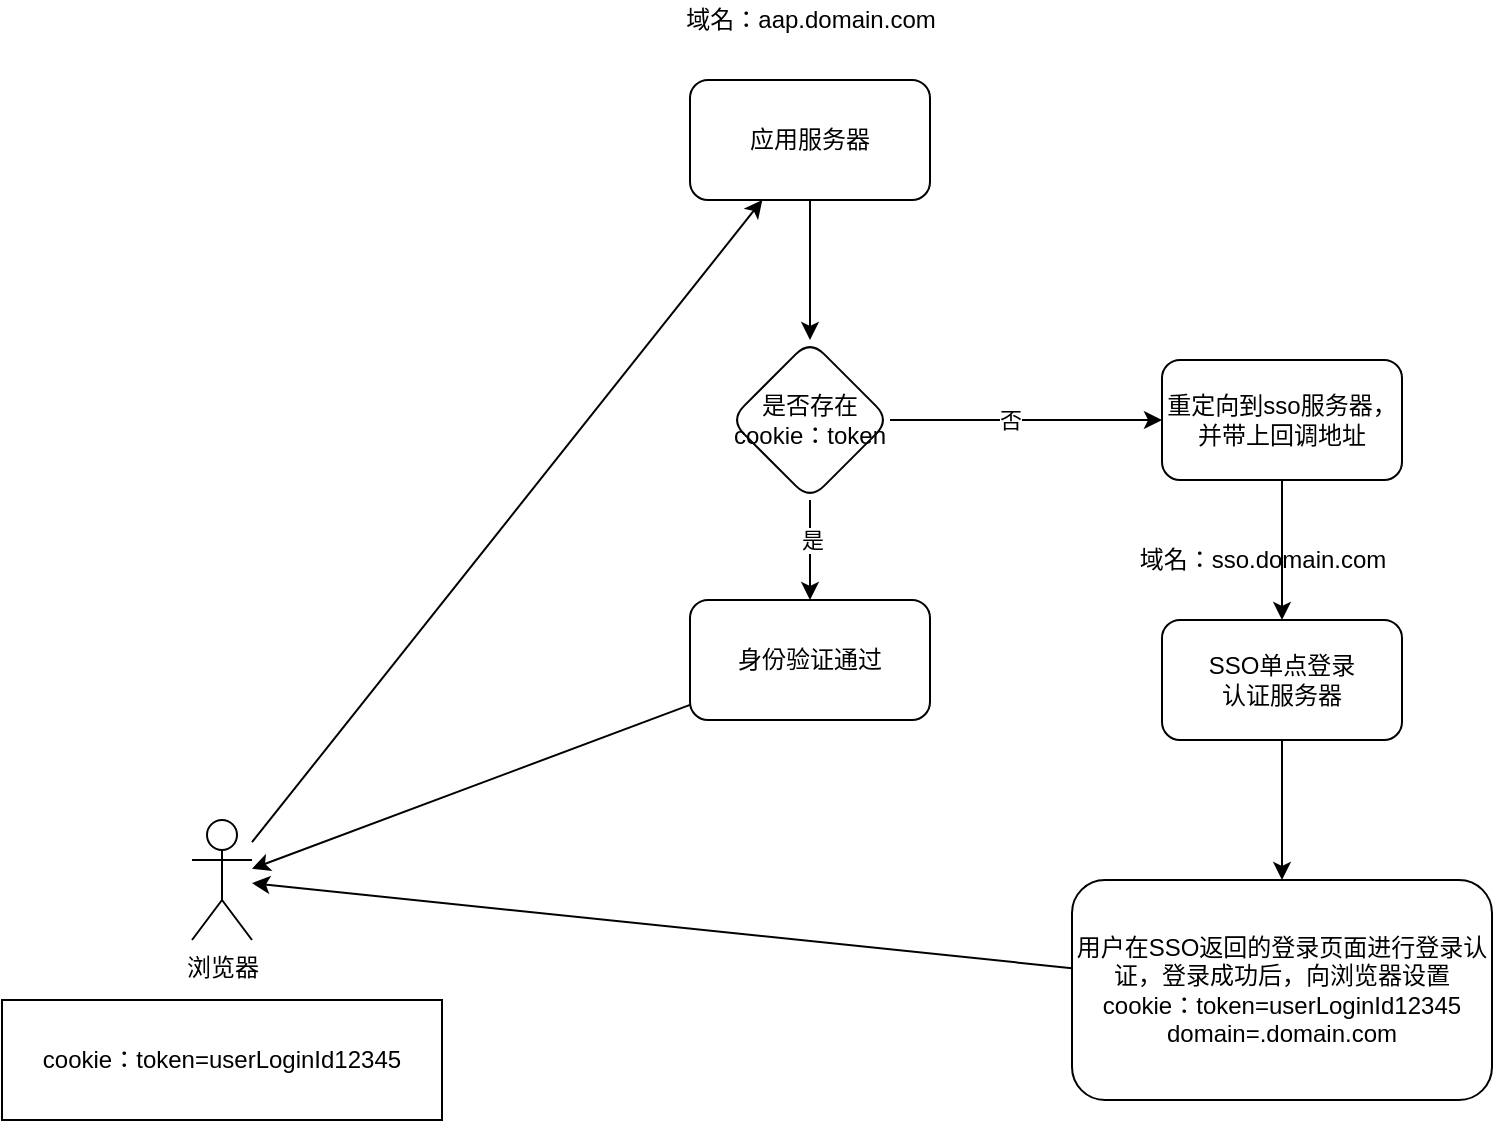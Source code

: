 <mxfile version="15.2.9" type="github">
  <diagram id="i-3Xs8DJ4sU-Jeg-fqRU" name="Page-1">
    <mxGraphModel dx="981" dy="526" grid="1" gridSize="10" guides="1" tooltips="1" connect="1" arrows="1" fold="1" page="1" pageScale="1" pageWidth="827" pageHeight="1169" math="0" shadow="0">
      <root>
        <mxCell id="0" />
        <mxCell id="1" parent="0" />
        <mxCell id="ZznqB9_aIx1xwR7HK3wh-6" value="" style="edgeStyle=none;rounded=0;orthogonalLoop=1;jettySize=auto;html=1;" edge="1" parent="1" source="ZznqB9_aIx1xwR7HK3wh-18" target="ZznqB9_aIx1xwR7HK3wh-5">
          <mxGeometry relative="1" as="geometry" />
        </mxCell>
        <mxCell id="ZznqB9_aIx1xwR7HK3wh-4" style="rounded=0;orthogonalLoop=1;jettySize=auto;html=1;" edge="1" parent="1" source="ZznqB9_aIx1xwR7HK3wh-3" target="ZznqB9_aIx1xwR7HK3wh-1">
          <mxGeometry relative="1" as="geometry" />
        </mxCell>
        <mxCell id="ZznqB9_aIx1xwR7HK3wh-10" value="" style="group" vertex="1" connectable="0" parent="1">
          <mxGeometry x="570" y="330" width="140" height="100" as="geometry" />
        </mxCell>
        <mxCell id="ZznqB9_aIx1xwR7HK3wh-5" value="SSO单点登录&lt;br&gt;认证服务器" style="rounded=1;whiteSpace=wrap;html=1;" vertex="1" parent="ZznqB9_aIx1xwR7HK3wh-10">
          <mxGeometry x="20" y="40" width="120" height="60" as="geometry" />
        </mxCell>
        <mxCell id="ZznqB9_aIx1xwR7HK3wh-8" value="域名：sso.domain.com" style="text;html=1;align=center;verticalAlign=middle;resizable=0;points=[];autosize=1;strokeColor=none;fillColor=none;" vertex="1" parent="ZznqB9_aIx1xwR7HK3wh-10">
          <mxGeometry width="140" height="20" as="geometry" />
        </mxCell>
        <mxCell id="ZznqB9_aIx1xwR7HK3wh-11" value="" style="group" vertex="1" connectable="0" parent="1">
          <mxGeometry x="344" y="60" width="140" height="100" as="geometry" />
        </mxCell>
        <mxCell id="ZznqB9_aIx1xwR7HK3wh-1" value="应用服务器" style="rounded=1;whiteSpace=wrap;html=1;" vertex="1" parent="ZznqB9_aIx1xwR7HK3wh-11">
          <mxGeometry x="10" y="40" width="120" height="60" as="geometry" />
        </mxCell>
        <mxCell id="ZznqB9_aIx1xwR7HK3wh-7" value="域名：aap.domain.com" style="text;html=1;align=center;verticalAlign=middle;resizable=0;points=[];autosize=1;strokeColor=none;fillColor=none;" vertex="1" parent="ZznqB9_aIx1xwR7HK3wh-11">
          <mxGeometry width="140" height="20" as="geometry" />
        </mxCell>
        <mxCell id="ZznqB9_aIx1xwR7HK3wh-12" value="" style="group" vertex="1" connectable="0" parent="1">
          <mxGeometry x="10" y="470" width="220" height="150" as="geometry" />
        </mxCell>
        <mxCell id="ZznqB9_aIx1xwR7HK3wh-3" value="浏览器" style="shape=umlActor;verticalLabelPosition=bottom;verticalAlign=top;html=1;outlineConnect=0;" vertex="1" parent="ZznqB9_aIx1xwR7HK3wh-12">
          <mxGeometry x="95" width="30" height="60" as="geometry" />
        </mxCell>
        <mxCell id="ZznqB9_aIx1xwR7HK3wh-9" value="cookie：token=userLoginId12345" style="rounded=0;whiteSpace=wrap;html=1;" vertex="1" parent="ZznqB9_aIx1xwR7HK3wh-12">
          <mxGeometry y="90" width="220" height="60" as="geometry" />
        </mxCell>
        <mxCell id="ZznqB9_aIx1xwR7HK3wh-16" value="" style="edgeStyle=none;rounded=0;orthogonalLoop=1;jettySize=auto;html=1;" edge="1" parent="1" source="ZznqB9_aIx1xwR7HK3wh-13" target="ZznqB9_aIx1xwR7HK3wh-15">
          <mxGeometry relative="1" as="geometry" />
        </mxCell>
        <mxCell id="ZznqB9_aIx1xwR7HK3wh-17" value="是" style="edgeLabel;html=1;align=center;verticalAlign=middle;resizable=0;points=[];" vertex="1" connectable="0" parent="ZznqB9_aIx1xwR7HK3wh-16">
          <mxGeometry x="-0.192" y="1" relative="1" as="geometry">
            <mxPoint as="offset" />
          </mxGeometry>
        </mxCell>
        <mxCell id="ZznqB9_aIx1xwR7HK3wh-19" value="" style="edgeStyle=none;rounded=0;orthogonalLoop=1;jettySize=auto;html=1;" edge="1" parent="1" source="ZznqB9_aIx1xwR7HK3wh-13" target="ZznqB9_aIx1xwR7HK3wh-18">
          <mxGeometry relative="1" as="geometry" />
        </mxCell>
        <mxCell id="ZznqB9_aIx1xwR7HK3wh-20" value="否" style="edgeLabel;html=1;align=center;verticalAlign=middle;resizable=0;points=[];" vertex="1" connectable="0" parent="ZznqB9_aIx1xwR7HK3wh-19">
          <mxGeometry x="-0.125" relative="1" as="geometry">
            <mxPoint as="offset" />
          </mxGeometry>
        </mxCell>
        <mxCell id="ZznqB9_aIx1xwR7HK3wh-13" value="是否存在cookie：token" style="rhombus;whiteSpace=wrap;html=1;rounded=1;" vertex="1" parent="1">
          <mxGeometry x="374" y="230" width="80" height="80" as="geometry" />
        </mxCell>
        <mxCell id="ZznqB9_aIx1xwR7HK3wh-14" value="" style="edgeStyle=none;rounded=0;orthogonalLoop=1;jettySize=auto;html=1;" edge="1" parent="1" source="ZznqB9_aIx1xwR7HK3wh-1" target="ZznqB9_aIx1xwR7HK3wh-13">
          <mxGeometry relative="1" as="geometry" />
        </mxCell>
        <mxCell id="ZznqB9_aIx1xwR7HK3wh-23" style="edgeStyle=none;rounded=0;orthogonalLoop=1;jettySize=auto;html=1;" edge="1" parent="1" source="ZznqB9_aIx1xwR7HK3wh-15" target="ZznqB9_aIx1xwR7HK3wh-3">
          <mxGeometry relative="1" as="geometry" />
        </mxCell>
        <mxCell id="ZznqB9_aIx1xwR7HK3wh-15" value="身份验证通过" style="whiteSpace=wrap;html=1;rounded=1;" vertex="1" parent="1">
          <mxGeometry x="354" y="360" width="120" height="60" as="geometry" />
        </mxCell>
        <mxCell id="ZznqB9_aIx1xwR7HK3wh-18" value="重定向到sso服务器，并带上回调地址" style="whiteSpace=wrap;html=1;rounded=1;" vertex="1" parent="1">
          <mxGeometry x="590" y="240" width="120" height="60" as="geometry" />
        </mxCell>
        <mxCell id="ZznqB9_aIx1xwR7HK3wh-24" style="edgeStyle=none;rounded=0;orthogonalLoop=1;jettySize=auto;html=1;" edge="1" parent="1" source="ZznqB9_aIx1xwR7HK3wh-21" target="ZznqB9_aIx1xwR7HK3wh-3">
          <mxGeometry relative="1" as="geometry" />
        </mxCell>
        <mxCell id="ZznqB9_aIx1xwR7HK3wh-21" value="用户在SSO返回的登录页面进行登录认证，登录成功后，向浏览器设置cookie：token=userLoginId12345 domain=.domain.com" style="whiteSpace=wrap;html=1;rounded=1;" vertex="1" parent="1">
          <mxGeometry x="545" y="500" width="210" height="110" as="geometry" />
        </mxCell>
        <mxCell id="ZznqB9_aIx1xwR7HK3wh-22" value="" style="edgeStyle=none;rounded=0;orthogonalLoop=1;jettySize=auto;html=1;" edge="1" parent="1" source="ZznqB9_aIx1xwR7HK3wh-5" target="ZznqB9_aIx1xwR7HK3wh-21">
          <mxGeometry relative="1" as="geometry" />
        </mxCell>
      </root>
    </mxGraphModel>
  </diagram>
</mxfile>
